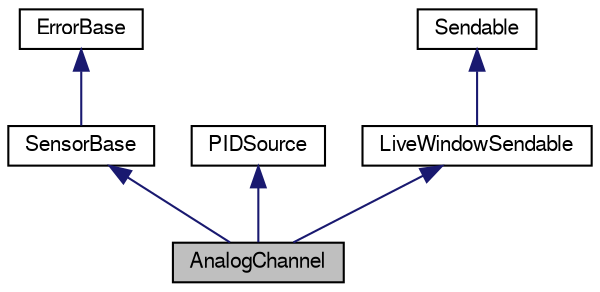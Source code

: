 digraph "AnalogChannel"
{
  bgcolor="transparent";
  edge [fontname="FreeSans",fontsize="10",labelfontname="FreeSans",labelfontsize="10"];
  node [fontname="FreeSans",fontsize="10",shape=record];
  Node1 [label="AnalogChannel",height=0.2,width=0.4,color="black", fillcolor="grey75", style="filled" fontcolor="black"];
  Node2 -> Node1 [dir="back",color="midnightblue",fontsize="10",style="solid",fontname="FreeSans"];
  Node2 [label="SensorBase",height=0.2,width=0.4,color="black",URL="$class_sensor_base.html"];
  Node3 -> Node2 [dir="back",color="midnightblue",fontsize="10",style="solid",fontname="FreeSans"];
  Node3 [label="ErrorBase",height=0.2,width=0.4,color="black",URL="$class_error_base.html"];
  Node4 -> Node1 [dir="back",color="midnightblue",fontsize="10",style="solid",fontname="FreeSans"];
  Node4 [label="PIDSource",height=0.2,width=0.4,color="black",URL="$class_p_i_d_source.html"];
  Node5 -> Node1 [dir="back",color="midnightblue",fontsize="10",style="solid",fontname="FreeSans"];
  Node5 [label="LiveWindowSendable",height=0.2,width=0.4,color="black",URL="$class_live_window_sendable.html"];
  Node6 -> Node5 [dir="back",color="midnightblue",fontsize="10",style="solid",fontname="FreeSans"];
  Node6 [label="Sendable",height=0.2,width=0.4,color="black",URL="$class_sendable.html"];
}
